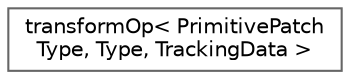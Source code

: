 digraph "Graphical Class Hierarchy"
{
 // LATEX_PDF_SIZE
  bgcolor="transparent";
  edge [fontname=Helvetica,fontsize=10,labelfontname=Helvetica,labelfontsize=10];
  node [fontname=Helvetica,fontsize=10,shape=box,height=0.2,width=0.4];
  rankdir="LR";
  Node0 [id="Node000000",label="transformOp\< PrimitivePatch\lType, Type, TrackingData \>",height=0.2,width=0.4,color="grey40", fillcolor="white", style="filled",URL="$classFoam_1_1transformOp.html",tooltip=" "];
}

